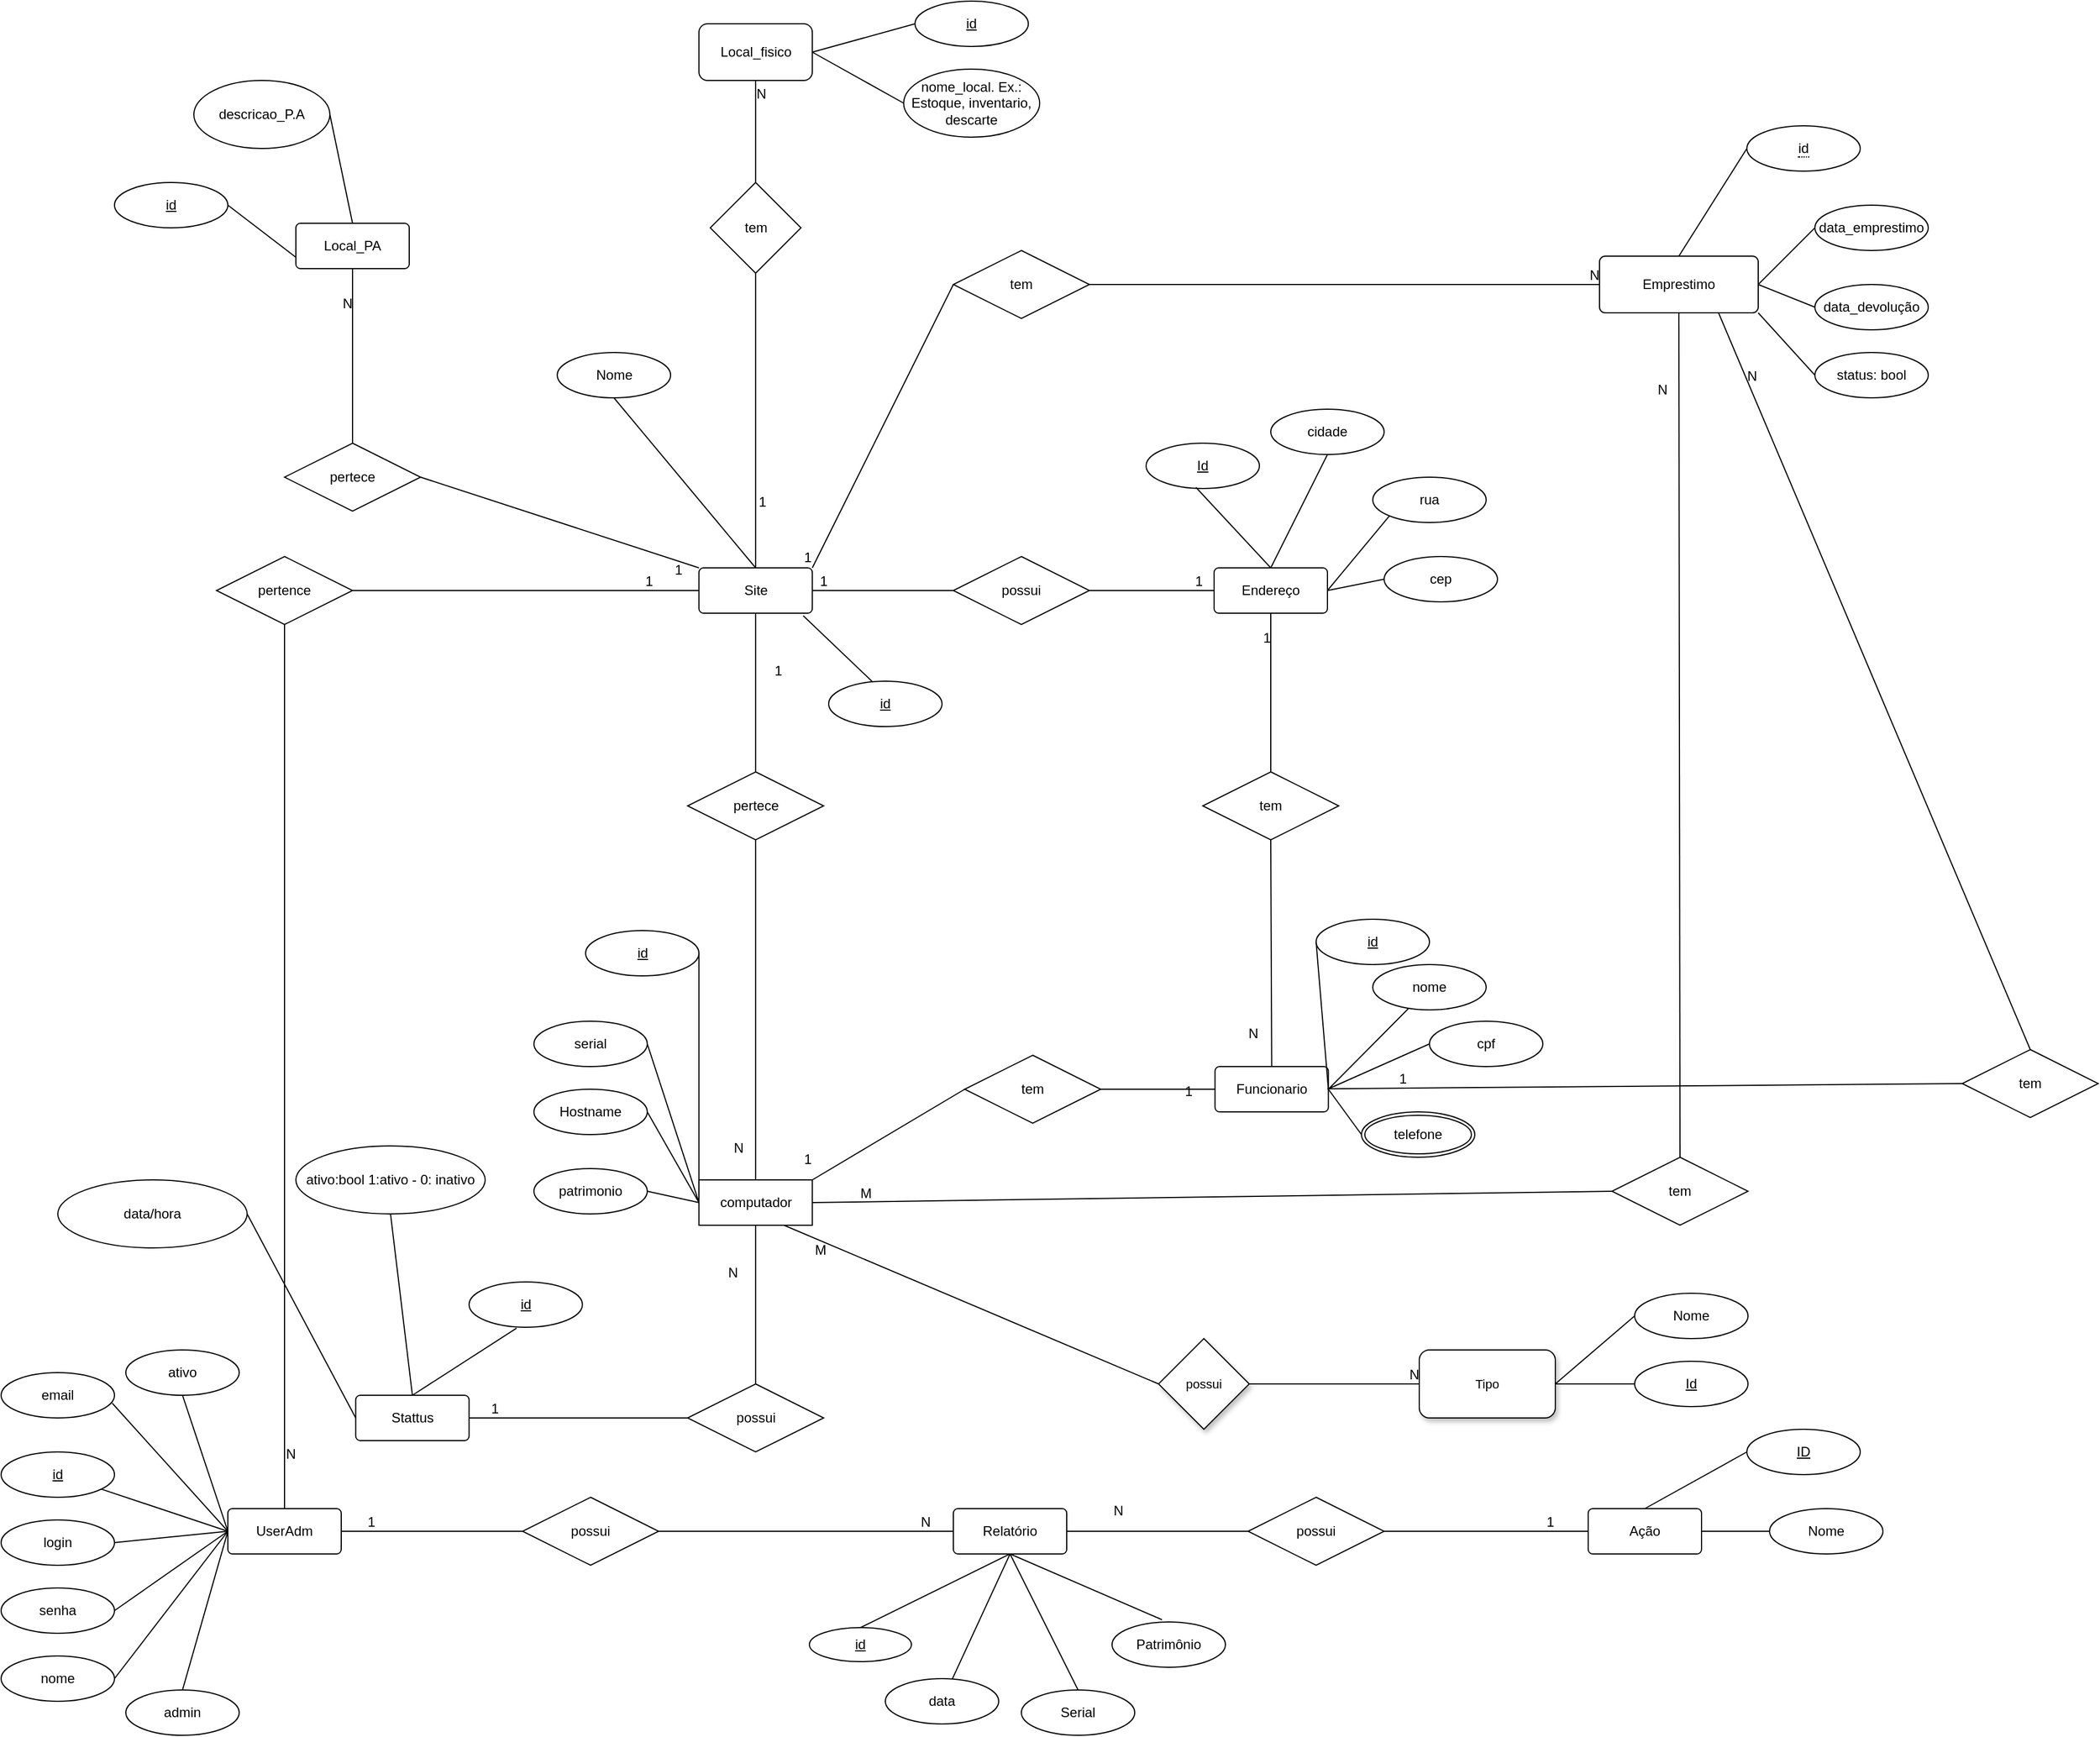 <mxfile version="20.3.7" type="device"><diagram id="C5RBs43oDa-KdzZeNtuy" name="Page-1"><mxGraphModel dx="2489" dy="1955" grid="1" gridSize="10" guides="1" tooltips="1" connect="1" arrows="1" fold="1" page="1" pageScale="1" pageWidth="827" pageHeight="1169" math="0" shadow="0"><root><mxCell id="WIyWlLk6GJQsqaUBKTNV-0"/><mxCell id="WIyWlLk6GJQsqaUBKTNV-1" parent="WIyWlLk6GJQsqaUBKTNV-0"/><mxCell id="Y6eBDfCkmrL4tLhXCDpF-20" value="" style="edgeStyle=orthogonalEdgeStyle;rounded=0;orthogonalLoop=1;jettySize=auto;html=1;strokeColor=none;startArrow=none;" parent="WIyWlLk6GJQsqaUBKTNV-1" source="GOibwB08bHjvyeaDyeHn-0" edge="1"><mxGeometry relative="1" as="geometry"><mxPoint x="144.58" y="460" as="sourcePoint"/><mxPoint x="244.58" y="460" as="targetPoint"/></mxGeometry></mxCell><mxCell id="Y6eBDfCkmrL4tLhXCDpF-49" value="possui" style="rhombus;whiteSpace=wrap;html=1;fontSize=11;shadow=1;" parent="WIyWlLk6GJQsqaUBKTNV-1" vertex="1"><mxGeometry x="721" y="400" width="80" height="80" as="geometry"/></mxCell><mxCell id="Y6eBDfCkmrL4tLhXCDpF-51" value="Tipo" style="rounded=1;whiteSpace=wrap;html=1;fontSize=11;shadow=1;" parent="WIyWlLk6GJQsqaUBKTNV-1" vertex="1"><mxGeometry x="951" y="410" width="120" height="60" as="geometry"/></mxCell><mxCell id="jL3RBgVKFGHHHNSmZObN-3" value="id" style="ellipse;whiteSpace=wrap;html=1;align=center;fontStyle=4;" parent="WIyWlLk6GJQsqaUBKTNV-1" vertex="1"><mxGeometry x="215.58" y="40" width="100" height="40" as="geometry"/></mxCell><mxCell id="jL3RBgVKFGHHHNSmZObN-24" value="id" style="ellipse;whiteSpace=wrap;html=1;align=center;fontStyle=4;" parent="WIyWlLk6GJQsqaUBKTNV-1" vertex="1"><mxGeometry x="430" y="-180" width="100" height="40" as="geometry"/></mxCell><mxCell id="jL3RBgVKFGHHHNSmZObN-26" value="Site" style="rounded=1;arcSize=10;whiteSpace=wrap;html=1;align=center;" parent="WIyWlLk6GJQsqaUBKTNV-1" vertex="1"><mxGeometry x="315.58" y="-280" width="100" height="40" as="geometry"/></mxCell><mxCell id="jL3RBgVKFGHHHNSmZObN-30" value="Endereço" style="rounded=1;arcSize=10;whiteSpace=wrap;html=1;align=center;" parent="WIyWlLk6GJQsqaUBKTNV-1" vertex="1"><mxGeometry x="770" y="-280" width="100" height="40" as="geometry"/></mxCell><mxCell id="jL3RBgVKFGHHHNSmZObN-31" value="Id" style="ellipse;whiteSpace=wrap;html=1;align=center;fontStyle=4;" parent="WIyWlLk6GJQsqaUBKTNV-1" vertex="1"><mxGeometry x="710" y="-390" width="100" height="40" as="geometry"/></mxCell><mxCell id="jL3RBgVKFGHHHNSmZObN-35" value="possui" style="shape=rhombus;perimeter=rhombusPerimeter;whiteSpace=wrap;html=1;align=center;" parent="WIyWlLk6GJQsqaUBKTNV-1" vertex="1"><mxGeometry x="540" y="-290" width="120" height="60" as="geometry"/></mxCell><mxCell id="jL3RBgVKFGHHHNSmZObN-38" value="" style="endArrow=none;html=1;rounded=0;entryX=0;entryY=0.5;entryDx=0;entryDy=0;exitX=1;exitY=0.5;exitDx=0;exitDy=0;" parent="WIyWlLk6GJQsqaUBKTNV-1" source="jL3RBgVKFGHHHNSmZObN-35" target="jL3RBgVKFGHHHNSmZObN-30" edge="1"><mxGeometry relative="1" as="geometry"><mxPoint x="730.0" y="-260" as="sourcePoint"/><mxPoint x="490" y="-100" as="targetPoint"/></mxGeometry></mxCell><mxCell id="jL3RBgVKFGHHHNSmZObN-39" value="1" style="resizable=0;html=1;align=right;verticalAlign=bottom;" parent="jL3RBgVKFGHHHNSmZObN-38" connectable="0" vertex="1"><mxGeometry x="1" relative="1" as="geometry"><mxPoint x="-10" as="offset"/></mxGeometry></mxCell><mxCell id="jL3RBgVKFGHHHNSmZObN-40" value="rua" style="ellipse;whiteSpace=wrap;html=1;align=center;" parent="WIyWlLk6GJQsqaUBKTNV-1" vertex="1"><mxGeometry x="910" y="-360" width="100" height="40" as="geometry"/></mxCell><mxCell id="jL3RBgVKFGHHHNSmZObN-42" value="cep" style="ellipse;whiteSpace=wrap;html=1;align=center;" parent="WIyWlLk6GJQsqaUBKTNV-1" vertex="1"><mxGeometry x="920" y="-290" width="100" height="40" as="geometry"/></mxCell><mxCell id="jL3RBgVKFGHHHNSmZObN-45" value="cidade" style="ellipse;whiteSpace=wrap;html=1;align=center;" parent="WIyWlLk6GJQsqaUBKTNV-1" vertex="1"><mxGeometry x="820" y="-420" width="100" height="40" as="geometry"/></mxCell><mxCell id="jL3RBgVKFGHHHNSmZObN-47" value="Nome" style="ellipse;whiteSpace=wrap;html=1;align=center;" parent="WIyWlLk6GJQsqaUBKTNV-1" vertex="1"><mxGeometry x="190.58" y="-470" width="100" height="40" as="geometry"/></mxCell><mxCell id="jL3RBgVKFGHHHNSmZObN-75" value="Relatório" style="rounded=1;arcSize=10;whiteSpace=wrap;html=1;align=center;" parent="WIyWlLk6GJQsqaUBKTNV-1" vertex="1"><mxGeometry x="540" y="550" width="100" height="40" as="geometry"/></mxCell><mxCell id="jL3RBgVKFGHHHNSmZObN-76" value="id" style="ellipse;whiteSpace=wrap;html=1;align=center;fontStyle=4;" parent="WIyWlLk6GJQsqaUBKTNV-1" vertex="1"><mxGeometry x="413" y="655" width="90" height="30" as="geometry"/></mxCell><mxCell id="jL3RBgVKFGHHHNSmZObN-78" value="" style="endArrow=none;html=1;rounded=0;entryX=0.5;entryY=0;entryDx=0;entryDy=0;exitX=0.5;exitY=1;exitDx=0;exitDy=0;" parent="WIyWlLk6GJQsqaUBKTNV-1" source="jL3RBgVKFGHHHNSmZObN-75" target="jL3RBgVKFGHHHNSmZObN-76" edge="1"><mxGeometry relative="1" as="geometry"><mxPoint x="660" y="600" as="sourcePoint"/><mxPoint x="820" y="600" as="targetPoint"/></mxGeometry></mxCell><mxCell id="jL3RBgVKFGHHHNSmZObN-83" value="Serial" style="ellipse;whiteSpace=wrap;html=1;align=center;" parent="WIyWlLk6GJQsqaUBKTNV-1" vertex="1"><mxGeometry x="600" y="710" width="100" height="40" as="geometry"/></mxCell><mxCell id="jL3RBgVKFGHHHNSmZObN-84" value="Patrimônio" style="ellipse;whiteSpace=wrap;html=1;align=center;" parent="WIyWlLk6GJQsqaUBKTNV-1" vertex="1"><mxGeometry x="680" y="650" width="100" height="40" as="geometry"/></mxCell><mxCell id="jL3RBgVKFGHHHNSmZObN-85" value="" style="endArrow=none;html=1;rounded=0;exitX=0.5;exitY=1;exitDx=0;exitDy=0;entryX=0.44;entryY=-0.05;entryDx=0;entryDy=0;entryPerimeter=0;" parent="WIyWlLk6GJQsqaUBKTNV-1" source="jL3RBgVKFGHHHNSmZObN-75" target="jL3RBgVKFGHHHNSmZObN-84" edge="1"><mxGeometry relative="1" as="geometry"><mxPoint x="630" y="660" as="sourcePoint"/><mxPoint x="790" y="660" as="targetPoint"/></mxGeometry></mxCell><mxCell id="jL3RBgVKFGHHHNSmZObN-86" value="" style="endArrow=none;html=1;rounded=0;exitX=0.5;exitY=1;exitDx=0;exitDy=0;entryX=0.5;entryY=0;entryDx=0;entryDy=0;" parent="WIyWlLk6GJQsqaUBKTNV-1" source="jL3RBgVKFGHHHNSmZObN-75" target="jL3RBgVKFGHHHNSmZObN-83" edge="1"><mxGeometry relative="1" as="geometry"><mxPoint x="630" y="660" as="sourcePoint"/><mxPoint x="790" y="660" as="targetPoint"/></mxGeometry></mxCell><mxCell id="jL3RBgVKFGHHHNSmZObN-87" value="" style="endArrow=none;html=1;rounded=0;exitX=0.5;exitY=1;exitDx=0;exitDy=0;" parent="WIyWlLk6GJQsqaUBKTNV-1" source="jL3RBgVKFGHHHNSmZObN-75" target="jL3RBgVKFGHHHNSmZObN-88" edge="1"><mxGeometry relative="1" as="geometry"><mxPoint x="630" y="660" as="sourcePoint"/><mxPoint x="790" y="660" as="targetPoint"/></mxGeometry></mxCell><mxCell id="jL3RBgVKFGHHHNSmZObN-88" value="data" style="ellipse;whiteSpace=wrap;html=1;align=center;" parent="WIyWlLk6GJQsqaUBKTNV-1" vertex="1"><mxGeometry x="480" y="700" width="100" height="40" as="geometry"/></mxCell><mxCell id="jL3RBgVKFGHHHNSmZObN-99" value="Id" style="ellipse;whiteSpace=wrap;html=1;align=center;fontStyle=4;" parent="WIyWlLk6GJQsqaUBKTNV-1" vertex="1"><mxGeometry x="1141" y="420" width="100" height="40" as="geometry"/></mxCell><mxCell id="jL3RBgVKFGHHHNSmZObN-100" value="" style="endArrow=none;html=1;rounded=0;entryX=0;entryY=0.5;entryDx=0;entryDy=0;exitX=1;exitY=0.5;exitDx=0;exitDy=0;" parent="WIyWlLk6GJQsqaUBKTNV-1" source="Y6eBDfCkmrL4tLhXCDpF-51" target="jL3RBgVKFGHHHNSmZObN-99" edge="1"><mxGeometry relative="1" as="geometry"><mxPoint x="721" y="760" as="sourcePoint"/><mxPoint x="881" y="760" as="targetPoint"/></mxGeometry></mxCell><mxCell id="jL3RBgVKFGHHHNSmZObN-102" value="Nome" style="ellipse;whiteSpace=wrap;html=1;align=center;" parent="WIyWlLk6GJQsqaUBKTNV-1" vertex="1"><mxGeometry x="1141" y="360" width="100" height="40" as="geometry"/></mxCell><mxCell id="jL3RBgVKFGHHHNSmZObN-103" value="" style="endArrow=none;html=1;rounded=0;entryX=0;entryY=0.5;entryDx=0;entryDy=0;exitX=1;exitY=0.5;exitDx=0;exitDy=0;" parent="WIyWlLk6GJQsqaUBKTNV-1" source="Y6eBDfCkmrL4tLhXCDpF-51" target="jL3RBgVKFGHHHNSmZObN-102" edge="1"><mxGeometry relative="1" as="geometry"><mxPoint x="721" y="560" as="sourcePoint"/><mxPoint x="1151" y="360" as="targetPoint"/></mxGeometry></mxCell><mxCell id="jL3RBgVKFGHHHNSmZObN-104" value="UserAdm" style="rounded=1;arcSize=10;whiteSpace=wrap;html=1;align=center;" parent="WIyWlLk6GJQsqaUBKTNV-1" vertex="1"><mxGeometry x="-100" y="550" width="100" height="40" as="geometry"/></mxCell><mxCell id="jL3RBgVKFGHHHNSmZObN-105" value="" style="endArrow=none;html=1;rounded=0;entryX=0;entryY=0.5;entryDx=0;entryDy=0;exitX=1;exitY=0.5;exitDx=0;exitDy=0;" parent="WIyWlLk6GJQsqaUBKTNV-1" source="jL3RBgVKFGHHHNSmZObN-109" target="jL3RBgVKFGHHHNSmZObN-104" edge="1"><mxGeometry relative="1" as="geometry"><mxPoint x="-140" y="690" as="sourcePoint"/><mxPoint y="530" as="targetPoint"/></mxGeometry></mxCell><mxCell id="jL3RBgVKFGHHHNSmZObN-106" value="id" style="ellipse;whiteSpace=wrap;html=1;align=center;fontStyle=4;" parent="WIyWlLk6GJQsqaUBKTNV-1" vertex="1"><mxGeometry x="-300" y="500" width="100" height="40" as="geometry"/></mxCell><mxCell id="jL3RBgVKFGHHHNSmZObN-107" value="" style="endArrow=none;html=1;rounded=0;entryX=0;entryY=0.5;entryDx=0;entryDy=0;" parent="WIyWlLk6GJQsqaUBKTNV-1" source="jL3RBgVKFGHHHNSmZObN-106" target="jL3RBgVKFGHHHNSmZObN-104" edge="1"><mxGeometry relative="1" as="geometry"><mxPoint x="-160" y="530" as="sourcePoint"/><mxPoint y="530" as="targetPoint"/></mxGeometry></mxCell><mxCell id="jL3RBgVKFGHHHNSmZObN-109" value="login" style="ellipse;whiteSpace=wrap;html=1;align=center;" parent="WIyWlLk6GJQsqaUBKTNV-1" vertex="1"><mxGeometry x="-300" y="560" width="100" height="40" as="geometry"/></mxCell><mxCell id="jL3RBgVKFGHHHNSmZObN-112" value="senha" style="ellipse;whiteSpace=wrap;html=1;align=center;" parent="WIyWlLk6GJQsqaUBKTNV-1" vertex="1"><mxGeometry x="-300" y="620" width="100" height="40" as="geometry"/></mxCell><mxCell id="jL3RBgVKFGHHHNSmZObN-113" value="email" style="ellipse;whiteSpace=wrap;html=1;align=center;" parent="WIyWlLk6GJQsqaUBKTNV-1" vertex="1"><mxGeometry x="-300" y="430" width="100" height="40" as="geometry"/></mxCell><mxCell id="jL3RBgVKFGHHHNSmZObN-115" value="pertence" style="shape=rhombus;perimeter=rhombusPerimeter;whiteSpace=wrap;html=1;align=center;" parent="WIyWlLk6GJQsqaUBKTNV-1" vertex="1"><mxGeometry x="-110" y="-290" width="120" height="60" as="geometry"/></mxCell><mxCell id="jL3RBgVKFGHHHNSmZObN-116" value="" style="endArrow=none;html=1;rounded=0;entryX=0;entryY=0.5;entryDx=0;entryDy=0;exitX=1;exitY=0.5;exitDx=0;exitDy=0;" parent="WIyWlLk6GJQsqaUBKTNV-1" source="jL3RBgVKFGHHHNSmZObN-115" target="jL3RBgVKFGHHHNSmZObN-26" edge="1"><mxGeometry relative="1" as="geometry"><mxPoint x="60.58" as="sourcePoint"/><mxPoint x="220.58" as="targetPoint"/></mxGeometry></mxCell><mxCell id="jL3RBgVKFGHHHNSmZObN-117" value="1" style="resizable=0;html=1;align=right;verticalAlign=bottom;" parent="jL3RBgVKFGHHHNSmZObN-116" connectable="0" vertex="1"><mxGeometry x="1" relative="1" as="geometry"><mxPoint x="-40" as="offset"/></mxGeometry></mxCell><mxCell id="jL3RBgVKFGHHHNSmZObN-119" value="" style="endArrow=none;html=1;rounded=0;exitX=0.5;exitY=1;exitDx=0;exitDy=0;" parent="WIyWlLk6GJQsqaUBKTNV-1" source="jL3RBgVKFGHHHNSmZObN-115" target="jL3RBgVKFGHHHNSmZObN-104" edge="1"><mxGeometry relative="1" as="geometry"><mxPoint x="70" y="240" as="sourcePoint"/><mxPoint x="230" y="240" as="targetPoint"/></mxGeometry></mxCell><mxCell id="jL3RBgVKFGHHHNSmZObN-120" value="N" style="resizable=0;html=1;align=right;verticalAlign=bottom;" parent="jL3RBgVKFGHHHNSmZObN-119" connectable="0" vertex="1"><mxGeometry x="1" relative="1" as="geometry"><mxPoint x="10" y="-40" as="offset"/></mxGeometry></mxCell><mxCell id="jL3RBgVKFGHHHNSmZObN-122" value="" style="endArrow=none;html=1;rounded=0;exitX=0.98;exitY=0.675;exitDx=0;exitDy=0;exitPerimeter=0;entryX=0;entryY=0.5;entryDx=0;entryDy=0;" parent="WIyWlLk6GJQsqaUBKTNV-1" source="jL3RBgVKFGHHHNSmZObN-113" target="jL3RBgVKFGHHHNSmZObN-104" edge="1"><mxGeometry relative="1" as="geometry"><mxPoint x="210" y="740" as="sourcePoint"/><mxPoint x="370" y="740" as="targetPoint"/></mxGeometry></mxCell><mxCell id="jL3RBgVKFGHHHNSmZObN-123" value="" style="endArrow=none;html=1;rounded=0;entryX=1;entryY=0.5;entryDx=0;entryDy=0;exitX=0;exitY=0.5;exitDx=0;exitDy=0;" parent="WIyWlLk6GJQsqaUBKTNV-1" source="jL3RBgVKFGHHHNSmZObN-104" target="jL3RBgVKFGHHHNSmZObN-112" edge="1"><mxGeometry relative="1" as="geometry"><mxPoint x="210" y="740" as="sourcePoint"/><mxPoint x="370" y="740" as="targetPoint"/></mxGeometry></mxCell><mxCell id="jL3RBgVKFGHHHNSmZObN-124" value="possui" style="shape=rhombus;perimeter=rhombusPerimeter;whiteSpace=wrap;html=1;align=center;" parent="WIyWlLk6GJQsqaUBKTNV-1" vertex="1"><mxGeometry x="160" y="540" width="120" height="60" as="geometry"/></mxCell><mxCell id="jL3RBgVKFGHHHNSmZObN-125" value="" style="endArrow=none;html=1;rounded=0;entryX=0;entryY=0.5;entryDx=0;entryDy=0;exitX=1;exitY=0.5;exitDx=0;exitDy=0;" parent="WIyWlLk6GJQsqaUBKTNV-1" source="jL3RBgVKFGHHHNSmZObN-124" target="jL3RBgVKFGHHHNSmZObN-75" edge="1"><mxGeometry relative="1" as="geometry"><mxPoint x="220" y="640" as="sourcePoint"/><mxPoint x="380" y="640" as="targetPoint"/></mxGeometry></mxCell><mxCell id="jL3RBgVKFGHHHNSmZObN-126" value="N" style="resizable=0;html=1;align=right;verticalAlign=bottom;" parent="jL3RBgVKFGHHHNSmZObN-125" connectable="0" vertex="1"><mxGeometry x="1" relative="1" as="geometry"><mxPoint x="-20" as="offset"/></mxGeometry></mxCell><mxCell id="jL3RBgVKFGHHHNSmZObN-127" value="" style="endArrow=none;html=1;rounded=0;entryX=1;entryY=0.5;entryDx=0;entryDy=0;exitX=0;exitY=0.5;exitDx=0;exitDy=0;" parent="WIyWlLk6GJQsqaUBKTNV-1" source="jL3RBgVKFGHHHNSmZObN-124" target="jL3RBgVKFGHHHNSmZObN-104" edge="1"><mxGeometry relative="1" as="geometry"><mxPoint x="310" y="630" as="sourcePoint"/><mxPoint x="470" y="630" as="targetPoint"/></mxGeometry></mxCell><mxCell id="jL3RBgVKFGHHHNSmZObN-128" value="1" style="resizable=0;html=1;align=right;verticalAlign=bottom;" parent="jL3RBgVKFGHHHNSmZObN-127" connectable="0" vertex="1"><mxGeometry x="1" relative="1" as="geometry"><mxPoint x="30" as="offset"/></mxGeometry></mxCell><mxCell id="jL3RBgVKFGHHHNSmZObN-131" value="" style="endArrow=none;html=1;rounded=0;entryX=0;entryY=0.5;entryDx=0;entryDy=0;exitX=1;exitY=0.5;exitDx=0;exitDy=0;" parent="WIyWlLk6GJQsqaUBKTNV-1" source="jL3RBgVKFGHHHNSmZObN-3" target="x2_rcoC8cgEU2j1PT4L7-59" edge="1"><mxGeometry relative="1" as="geometry"><mxPoint x="105.0" y="405" as="sourcePoint"/><mxPoint x="515" y="335" as="targetPoint"/></mxGeometry></mxCell><mxCell id="jL3RBgVKFGHHHNSmZObN-132" value="" style="endArrow=none;html=1;rounded=0;exitX=0;exitY=0.5;exitDx=0;exitDy=0;entryX=1;entryY=0.5;entryDx=0;entryDy=0;" parent="WIyWlLk6GJQsqaUBKTNV-1" source="x2_rcoC8cgEU2j1PT4L7-59" target="jL3RBgVKFGHHHNSmZObN-4" edge="1"><mxGeometry relative="1" as="geometry"><mxPoint x="355" y="335" as="sourcePoint"/><mxPoint x="515" y="335" as="targetPoint"/></mxGeometry></mxCell><mxCell id="jL3RBgVKFGHHHNSmZObN-133" value="" style="endArrow=none;html=1;rounded=0;entryX=0;entryY=0.5;entryDx=0;entryDy=0;exitX=1;exitY=0.5;exitDx=0;exitDy=0;" parent="WIyWlLk6GJQsqaUBKTNV-1" source="jL3RBgVKFGHHHNSmZObN-30" target="jL3RBgVKFGHHHNSmZObN-42" edge="1"><mxGeometry relative="1" as="geometry"><mxPoint x="610" y="-60" as="sourcePoint"/><mxPoint x="770" y="-60" as="targetPoint"/></mxGeometry></mxCell><mxCell id="jL3RBgVKFGHHHNSmZObN-134" value="" style="endArrow=none;html=1;rounded=0;entryX=0;entryY=1;entryDx=0;entryDy=0;exitX=1;exitY=0.5;exitDx=0;exitDy=0;" parent="WIyWlLk6GJQsqaUBKTNV-1" source="jL3RBgVKFGHHHNSmZObN-30" target="jL3RBgVKFGHHHNSmZObN-40" edge="1"><mxGeometry relative="1" as="geometry"><mxPoint x="610" y="-60" as="sourcePoint"/><mxPoint x="770" y="-60" as="targetPoint"/></mxGeometry></mxCell><mxCell id="jL3RBgVKFGHHHNSmZObN-135" value="" style="endArrow=none;html=1;rounded=0;entryX=0.44;entryY=0.975;entryDx=0;entryDy=0;entryPerimeter=0;exitX=0.5;exitY=0;exitDx=0;exitDy=0;" parent="WIyWlLk6GJQsqaUBKTNV-1" source="jL3RBgVKFGHHHNSmZObN-30" target="jL3RBgVKFGHHHNSmZObN-31" edge="1"><mxGeometry relative="1" as="geometry"><mxPoint x="610" y="-60" as="sourcePoint"/><mxPoint x="770" y="-60" as="targetPoint"/></mxGeometry></mxCell><mxCell id="jL3RBgVKFGHHHNSmZObN-136" value="" style="endArrow=none;html=1;rounded=0;entryX=0.5;entryY=1;entryDx=0;entryDy=0;exitX=0.5;exitY=0;exitDx=0;exitDy=0;" parent="WIyWlLk6GJQsqaUBKTNV-1" source="jL3RBgVKFGHHHNSmZObN-30" target="jL3RBgVKFGHHHNSmZObN-45" edge="1"><mxGeometry relative="1" as="geometry"><mxPoint x="610" y="-60" as="sourcePoint"/><mxPoint x="770" y="-60" as="targetPoint"/></mxGeometry></mxCell><mxCell id="jL3RBgVKFGHHHNSmZObN-137" value="" style="endArrow=none;html=1;rounded=0;entryX=0.5;entryY=1;entryDx=0;entryDy=0;exitX=0.5;exitY=0;exitDx=0;exitDy=0;" parent="WIyWlLk6GJQsqaUBKTNV-1" source="jL3RBgVKFGHHHNSmZObN-26" target="jL3RBgVKFGHHHNSmZObN-47" edge="1"><mxGeometry relative="1" as="geometry"><mxPoint x="360.58" y="-150" as="sourcePoint"/><mxPoint x="520.58" y="-150" as="targetPoint"/></mxGeometry></mxCell><mxCell id="jL3RBgVKFGHHHNSmZObN-138" value="" style="endArrow=none;html=1;rounded=0;entryX=0.39;entryY=0.021;entryDx=0;entryDy=0;exitX=0.92;exitY=1.057;exitDx=0;exitDy=0;exitPerimeter=0;entryPerimeter=0;" parent="WIyWlLk6GJQsqaUBKTNV-1" source="jL3RBgVKFGHHHNSmZObN-26" target="jL3RBgVKFGHHHNSmZObN-24" edge="1"><mxGeometry relative="1" as="geometry"><mxPoint x="360.58" y="-280" as="sourcePoint"/><mxPoint x="520.58" y="-150" as="targetPoint"/></mxGeometry></mxCell><mxCell id="jL3RBgVKFGHHHNSmZObN-139" value="nome" style="ellipse;whiteSpace=wrap;html=1;align=center;" parent="WIyWlLk6GJQsqaUBKTNV-1" vertex="1"><mxGeometry x="-300" y="680" width="100" height="40" as="geometry"/></mxCell><mxCell id="jL3RBgVKFGHHHNSmZObN-140" value="" style="endArrow=none;html=1;rounded=0;exitX=1;exitY=0.5;exitDx=0;exitDy=0;entryX=0;entryY=0.5;entryDx=0;entryDy=0;" parent="WIyWlLk6GJQsqaUBKTNV-1" source="jL3RBgVKFGHHHNSmZObN-139" target="jL3RBgVKFGHHHNSmZObN-104" edge="1"><mxGeometry relative="1" as="geometry"><mxPoint x="-180" y="718.57" as="sourcePoint"/><mxPoint x="-20" y="718.57" as="targetPoint"/></mxGeometry></mxCell><mxCell id="jL3RBgVKFGHHHNSmZObN-4" value="serial" style="ellipse;whiteSpace=wrap;html=1;align=center;" parent="WIyWlLk6GJQsqaUBKTNV-1" vertex="1"><mxGeometry x="170" y="120" width="100" height="40" as="geometry"/></mxCell><mxCell id="jL3RBgVKFGHHHNSmZObN-143" value="" style="edgeStyle=orthogonalEdgeStyle;rounded=0;orthogonalLoop=1;jettySize=auto;html=1;strokeColor=none;endArrow=none;startArrow=none;" parent="WIyWlLk6GJQsqaUBKTNV-1" source="GOibwB08bHjvyeaDyeHn-0" target="jL3RBgVKFGHHHNSmZObN-4" edge="1"><mxGeometry relative="1" as="geometry"><mxPoint x="34.0" y="465" as="sourcePoint"/><mxPoint x="134.0" y="465" as="targetPoint"/></mxGeometry></mxCell><mxCell id="jL3RBgVKFGHHHNSmZObN-144" value="Local_PA" style="rounded=1;arcSize=10;whiteSpace=wrap;html=1;align=center;" parent="WIyWlLk6GJQsqaUBKTNV-1" vertex="1"><mxGeometry x="-40" y="-584" width="100" height="40" as="geometry"/></mxCell><mxCell id="jL3RBgVKFGHHHNSmZObN-155" value="id" style="ellipse;whiteSpace=wrap;html=1;align=center;fontStyle=4;" parent="WIyWlLk6GJQsqaUBKTNV-1" vertex="1"><mxGeometry x="-200" y="-620" width="100" height="40" as="geometry"/></mxCell><mxCell id="jL3RBgVKFGHHHNSmZObN-157" value="" style="endArrow=none;html=1;rounded=0;exitX=1;exitY=0.5;exitDx=0;exitDy=0;entryX=0;entryY=0.75;entryDx=0;entryDy=0;" parent="WIyWlLk6GJQsqaUBKTNV-1" source="jL3RBgVKFGHHHNSmZObN-155" target="jL3RBgVKFGHHHNSmZObN-144" edge="1"><mxGeometry relative="1" as="geometry"><mxPoint x="-302.21" y="-430" as="sourcePoint"/><mxPoint x="-142.21" y="-430" as="targetPoint"/></mxGeometry></mxCell><mxCell id="jL3RBgVKFGHHHNSmZObN-158" value="" style="endArrow=none;html=1;rounded=0;exitX=1;exitY=0.5;exitDx=0;exitDy=0;entryX=0.5;entryY=0;entryDx=0;entryDy=0;" parent="WIyWlLk6GJQsqaUBKTNV-1" source="UrEDDq_7qSF9Vwqok4Ys-0" target="jL3RBgVKFGHHHNSmZObN-144" edge="1"><mxGeometry relative="1" as="geometry"><mxPoint x="-512.21" y="-800" as="sourcePoint"/><mxPoint x="-142.21" y="-430" as="targetPoint"/></mxGeometry></mxCell><mxCell id="OOTRdPc1EYuUufEc7CPE-1" value="pertece" style="shape=rhombus;perimeter=rhombusPerimeter;whiteSpace=wrap;html=1;align=center;" parent="WIyWlLk6GJQsqaUBKTNV-1" vertex="1"><mxGeometry x="-50" y="-390" width="120" height="60" as="geometry"/></mxCell><mxCell id="cCmvtChLbTxGzkrsQaXY-4" value="" style="endArrow=none;html=1;rounded=0;entryX=1;entryY=0.5;entryDx=0;entryDy=0;exitX=0;exitY=0.5;exitDx=0;exitDy=0;" parent="WIyWlLk6GJQsqaUBKTNV-1" source="jL3RBgVKFGHHHNSmZObN-35" target="jL3RBgVKFGHHHNSmZObN-26" edge="1"><mxGeometry relative="1" as="geometry"><mxPoint x="420.58" y="-70" as="sourcePoint"/><mxPoint x="580.58" y="-70" as="targetPoint"/></mxGeometry></mxCell><mxCell id="cCmvtChLbTxGzkrsQaXY-5" value="1" style="resizable=0;html=1;align=right;verticalAlign=bottom;" parent="cCmvtChLbTxGzkrsQaXY-4" connectable="0" vertex="1"><mxGeometry x="1" relative="1" as="geometry"><mxPoint x="14" as="offset"/></mxGeometry></mxCell><mxCell id="cCmvtChLbTxGzkrsQaXY-6" value="" style="endArrow=none;html=1;rounded=0;entryX=1;entryY=0.5;entryDx=0;entryDy=0;exitX=0;exitY=0.5;exitDx=0;exitDy=0;" parent="WIyWlLk6GJQsqaUBKTNV-1" source="hMl8LLnB_Ac-vKZsG6ww-5" target="jL3RBgVKFGHHHNSmZObN-75" edge="1"><mxGeometry relative="1" as="geometry"><mxPoint x="790" y="570" as="sourcePoint"/><mxPoint x="589" y="550" as="targetPoint"/></mxGeometry></mxCell><mxCell id="cCmvtChLbTxGzkrsQaXY-7" value="N" style="resizable=0;html=1;align=right;verticalAlign=bottom;" parent="cCmvtChLbTxGzkrsQaXY-6" connectable="0" vertex="1"><mxGeometry x="1" relative="1" as="geometry"><mxPoint x="50" y="-10" as="offset"/></mxGeometry></mxCell><mxCell id="GOibwB08bHjvyeaDyeHn-1" value="" style="endArrow=none;html=1;rounded=0;exitX=1;exitY=0.5;exitDx=0;exitDy=0;entryX=0;entryY=0.5;entryDx=0;entryDy=0;" parent="WIyWlLk6GJQsqaUBKTNV-1" source="GOibwB08bHjvyeaDyeHn-0" target="x2_rcoC8cgEU2j1PT4L7-59" edge="1"><mxGeometry relative="1" as="geometry"><mxPoint x="359.42" y="275" as="sourcePoint"/><mxPoint x="519.42" y="275" as="targetPoint"/></mxGeometry></mxCell><mxCell id="hMl8LLnB_Ac-vKZsG6ww-2" value="Ação" style="rounded=1;arcSize=10;whiteSpace=wrap;html=1;align=center;" parent="WIyWlLk6GJQsqaUBKTNV-1" vertex="1"><mxGeometry x="1100" y="550" width="100" height="40" as="geometry"/></mxCell><mxCell id="hMl8LLnB_Ac-vKZsG6ww-5" value="possui" style="shape=rhombus;perimeter=rhombusPerimeter;whiteSpace=wrap;html=1;align=center;" parent="WIyWlLk6GJQsqaUBKTNV-1" vertex="1"><mxGeometry x="800" y="540" width="120" height="60" as="geometry"/></mxCell><mxCell id="hMl8LLnB_Ac-vKZsG6ww-6" value="" style="endArrow=none;html=1;rounded=0;entryX=0;entryY=0.5;entryDx=0;entryDy=0;exitX=1;exitY=0.5;exitDx=0;exitDy=0;" parent="WIyWlLk6GJQsqaUBKTNV-1" source="hMl8LLnB_Ac-vKZsG6ww-5" target="hMl8LLnB_Ac-vKZsG6ww-2" edge="1"><mxGeometry relative="1" as="geometry"><mxPoint x="470" y="370" as="sourcePoint"/><mxPoint x="630" y="370" as="targetPoint"/></mxGeometry></mxCell><mxCell id="hMl8LLnB_Ac-vKZsG6ww-7" value="1" style="resizable=0;html=1;align=right;verticalAlign=bottom;" parent="hMl8LLnB_Ac-vKZsG6ww-6" connectable="0" vertex="1"><mxGeometry x="1" relative="1" as="geometry"><mxPoint x="-30" as="offset"/></mxGeometry></mxCell><mxCell id="hMl8LLnB_Ac-vKZsG6ww-8" value="ID" style="ellipse;whiteSpace=wrap;html=1;align=center;fontStyle=4;" parent="WIyWlLk6GJQsqaUBKTNV-1" vertex="1"><mxGeometry x="1240" y="480" width="100" height="40" as="geometry"/></mxCell><mxCell id="hMl8LLnB_Ac-vKZsG6ww-9" value="" style="endArrow=none;html=1;rounded=0;entryX=0;entryY=0.5;entryDx=0;entryDy=0;exitX=0.5;exitY=0;exitDx=0;exitDy=0;" parent="WIyWlLk6GJQsqaUBKTNV-1" source="hMl8LLnB_Ac-vKZsG6ww-2" target="hMl8LLnB_Ac-vKZsG6ww-8" edge="1"><mxGeometry relative="1" as="geometry"><mxPoint x="470" y="370" as="sourcePoint"/><mxPoint x="630" y="370" as="targetPoint"/></mxGeometry></mxCell><mxCell id="hMl8LLnB_Ac-vKZsG6ww-10" value="Nome" style="ellipse;whiteSpace=wrap;html=1;align=center;" parent="WIyWlLk6GJQsqaUBKTNV-1" vertex="1"><mxGeometry x="1260" y="550" width="100" height="40" as="geometry"/></mxCell><mxCell id="hMl8LLnB_Ac-vKZsG6ww-11" value="" style="endArrow=none;html=1;rounded=0;entryX=0;entryY=0.5;entryDx=0;entryDy=0;exitX=1;exitY=0.5;exitDx=0;exitDy=0;" parent="WIyWlLk6GJQsqaUBKTNV-1" source="hMl8LLnB_Ac-vKZsG6ww-2" target="hMl8LLnB_Ac-vKZsG6ww-10" edge="1"><mxGeometry relative="1" as="geometry"><mxPoint x="470" y="370" as="sourcePoint"/><mxPoint x="630" y="370" as="targetPoint"/></mxGeometry></mxCell><mxCell id="aX39h5R8xovUcqYB0oIZ-0" value="admin" style="ellipse;whiteSpace=wrap;html=1;align=center;" parent="WIyWlLk6GJQsqaUBKTNV-1" vertex="1"><mxGeometry x="-190" y="710" width="100" height="40" as="geometry"/></mxCell><mxCell id="aX39h5R8xovUcqYB0oIZ-3" value="" style="endArrow=none;html=1;rounded=0;exitX=0;exitY=0.5;exitDx=0;exitDy=0;entryX=0.5;entryY=0;entryDx=0;entryDy=0;" parent="WIyWlLk6GJQsqaUBKTNV-1" source="jL3RBgVKFGHHHNSmZObN-104" target="aX39h5R8xovUcqYB0oIZ-0" edge="1"><mxGeometry relative="1" as="geometry"><mxPoint x="100" y="480" as="sourcePoint"/><mxPoint x="260" y="480" as="targetPoint"/></mxGeometry></mxCell><mxCell id="aX39h5R8xovUcqYB0oIZ-4" value="ativo" style="ellipse;whiteSpace=wrap;html=1;align=center;" parent="WIyWlLk6GJQsqaUBKTNV-1" vertex="1"><mxGeometry x="-190" y="410" width="100" height="40" as="geometry"/></mxCell><mxCell id="aX39h5R8xovUcqYB0oIZ-5" value="" style="endArrow=none;html=1;rounded=0;entryX=0.5;entryY=1;entryDx=0;entryDy=0;" parent="WIyWlLk6GJQsqaUBKTNV-1" target="aX39h5R8xovUcqYB0oIZ-4" edge="1"><mxGeometry relative="1" as="geometry"><mxPoint x="-100" y="570" as="sourcePoint"/><mxPoint x="260" y="480" as="targetPoint"/></mxGeometry></mxCell><mxCell id="2jhRCzPM6ByL0zZ19kRL-7" value="" style="endArrow=none;html=1;rounded=0;entryX=0;entryY=0.5;entryDx=0;entryDy=0;exitX=1;exitY=0.5;exitDx=0;exitDy=0;" parent="WIyWlLk6GJQsqaUBKTNV-1" source="Y6eBDfCkmrL4tLhXCDpF-49" target="Y6eBDfCkmrL4tLhXCDpF-51" edge="1"><mxGeometry relative="1" as="geometry"><mxPoint x="801" y="490" as="sourcePoint"/><mxPoint x="961" y="490" as="targetPoint"/></mxGeometry></mxCell><mxCell id="2jhRCzPM6ByL0zZ19kRL-8" value="N" style="resizable=0;html=1;align=right;verticalAlign=bottom;" parent="2jhRCzPM6ByL0zZ19kRL-7" connectable="0" vertex="1"><mxGeometry x="1" relative="1" as="geometry"/></mxCell><mxCell id="UrEDDq_7qSF9Vwqok4Ys-0" value="descricao_P.A" style="ellipse;whiteSpace=wrap;html=1;rounded=1;arcSize=10;" parent="WIyWlLk6GJQsqaUBKTNV-1" vertex="1"><mxGeometry x="-130" y="-710" width="120" height="60" as="geometry"/></mxCell><mxCell id="x2_rcoC8cgEU2j1PT4L7-0" value="Local_fisico" style="rounded=1;whiteSpace=wrap;html=1;" parent="WIyWlLk6GJQsqaUBKTNV-1" vertex="1"><mxGeometry x="315.58" y="-760" width="100" height="50" as="geometry"/></mxCell><mxCell id="x2_rcoC8cgEU2j1PT4L7-1" value="tem" style="rhombus;whiteSpace=wrap;html=1;direction=west;" parent="WIyWlLk6GJQsqaUBKTNV-1" vertex="1"><mxGeometry x="325.58" y="-620" width="80" height="80" as="geometry"/></mxCell><mxCell id="x2_rcoC8cgEU2j1PT4L7-8" value="nome_local. Ex.: Estoque, inventario, descarte" style="ellipse;whiteSpace=wrap;html=1;rounded=1;" parent="WIyWlLk6GJQsqaUBKTNV-1" vertex="1"><mxGeometry x="496.16" y="-720" width="120" height="60" as="geometry"/></mxCell><mxCell id="x2_rcoC8cgEU2j1PT4L7-13" value="" style="endArrow=none;html=1;rounded=0;entryX=0;entryY=0.5;entryDx=0;entryDy=0;exitX=1;exitY=0.5;exitDx=0;exitDy=0;" parent="WIyWlLk6GJQsqaUBKTNV-1" source="x2_rcoC8cgEU2j1PT4L7-0" target="x2_rcoC8cgEU2j1PT4L7-8" edge="1"><mxGeometry relative="1" as="geometry"><mxPoint x="375.58" y="-470" as="sourcePoint"/><mxPoint x="485.58" y="-510" as="targetPoint"/></mxGeometry></mxCell><mxCell id="x2_rcoC8cgEU2j1PT4L7-15" value="id" style="ellipse;whiteSpace=wrap;html=1;align=center;fontStyle=4;" parent="WIyWlLk6GJQsqaUBKTNV-1" vertex="1"><mxGeometry x="506.16" y="-780" width="100" height="40" as="geometry"/></mxCell><mxCell id="x2_rcoC8cgEU2j1PT4L7-16" value="" style="endArrow=none;html=1;rounded=0;entryX=0;entryY=0.5;entryDx=0;entryDy=0;exitX=1;exitY=0.5;exitDx=0;exitDy=0;" parent="WIyWlLk6GJQsqaUBKTNV-1" source="x2_rcoC8cgEU2j1PT4L7-0" target="x2_rcoC8cgEU2j1PT4L7-15" edge="1"><mxGeometry relative="1" as="geometry"><mxPoint x="325.58" y="-510" as="sourcePoint"/><mxPoint x="485.58" y="-510" as="targetPoint"/></mxGeometry></mxCell><mxCell id="x2_rcoC8cgEU2j1PT4L7-22" value="" style="endArrow=none;html=1;rounded=0;entryX=0.5;entryY=1;entryDx=0;entryDy=0;exitX=0.5;exitY=1;exitDx=0;exitDy=0;" parent="WIyWlLk6GJQsqaUBKTNV-1" source="x2_rcoC8cgEU2j1PT4L7-1" target="x2_rcoC8cgEU2j1PT4L7-0" edge="1"><mxGeometry relative="1" as="geometry"><mxPoint x="230" y="-550" as="sourcePoint"/><mxPoint x="390" y="-550" as="targetPoint"/></mxGeometry></mxCell><mxCell id="x2_rcoC8cgEU2j1PT4L7-23" value="N" style="resizable=0;html=1;align=right;verticalAlign=bottom;direction=south;" parent="x2_rcoC8cgEU2j1PT4L7-22" connectable="0" vertex="1"><mxGeometry x="1" relative="1" as="geometry"><mxPoint x="10" y="20" as="offset"/></mxGeometry></mxCell><mxCell id="x2_rcoC8cgEU2j1PT4L7-24" value="" style="endArrow=none;html=1;rounded=0;entryX=0.5;entryY=0;entryDx=0;entryDy=0;exitX=0.5;exitY=0;exitDx=0;exitDy=0;" parent="WIyWlLk6GJQsqaUBKTNV-1" source="x2_rcoC8cgEU2j1PT4L7-1" target="jL3RBgVKFGHHHNSmZObN-26" edge="1"><mxGeometry relative="1" as="geometry"><mxPoint x="470" y="-80" as="sourcePoint"/><mxPoint x="630" y="-80" as="targetPoint"/></mxGeometry></mxCell><mxCell id="x2_rcoC8cgEU2j1PT4L7-25" value="1" style="resizable=0;html=1;align=right;verticalAlign=bottom;" parent="x2_rcoC8cgEU2j1PT4L7-24" connectable="0" vertex="1"><mxGeometry x="1" relative="1" as="geometry"><mxPoint x="10" y="-50" as="offset"/></mxGeometry></mxCell><mxCell id="x2_rcoC8cgEU2j1PT4L7-31" value="" style="endArrow=none;html=1;rounded=0;exitX=0.5;exitY=0;exitDx=0;exitDy=0;entryX=0.5;entryY=1;entryDx=0;entryDy=0;" parent="WIyWlLk6GJQsqaUBKTNV-1" source="OOTRdPc1EYuUufEc7CPE-1" target="jL3RBgVKFGHHHNSmZObN-144" edge="1"><mxGeometry relative="1" as="geometry"><mxPoint x="470" y="-80" as="sourcePoint"/><mxPoint x="-280" y="-570" as="targetPoint"/></mxGeometry></mxCell><mxCell id="x2_rcoC8cgEU2j1PT4L7-32" value="N" style="resizable=0;html=1;align=right;verticalAlign=bottom;" parent="x2_rcoC8cgEU2j1PT4L7-31" connectable="0" vertex="1"><mxGeometry x="1" relative="1" as="geometry"><mxPoint y="39" as="offset"/></mxGeometry></mxCell><mxCell id="x2_rcoC8cgEU2j1PT4L7-33" value="" style="endArrow=none;html=1;rounded=0;entryX=0;entryY=0;entryDx=0;entryDy=0;exitX=1;exitY=0.5;exitDx=0;exitDy=0;" parent="WIyWlLk6GJQsqaUBKTNV-1" source="OOTRdPc1EYuUufEc7CPE-1" target="jL3RBgVKFGHHHNSmZObN-26" edge="1"><mxGeometry relative="1" as="geometry"><mxPoint x="470" y="-80" as="sourcePoint"/><mxPoint x="630" y="-80" as="targetPoint"/></mxGeometry></mxCell><mxCell id="x2_rcoC8cgEU2j1PT4L7-34" value="1" style="resizable=0;html=1;align=right;verticalAlign=bottom;" parent="x2_rcoC8cgEU2j1PT4L7-33" connectable="0" vertex="1"><mxGeometry x="1" relative="1" as="geometry"><mxPoint x="-14" y="10" as="offset"/></mxGeometry></mxCell><mxCell id="x2_rcoC8cgEU2j1PT4L7-37" value="id" style="ellipse;whiteSpace=wrap;html=1;align=center;fontStyle=4;" parent="WIyWlLk6GJQsqaUBKTNV-1" vertex="1"><mxGeometry x="860" y="30" width="100" height="40" as="geometry"/></mxCell><mxCell id="x2_rcoC8cgEU2j1PT4L7-38" value="Funcionario" style="rounded=1;arcSize=10;whiteSpace=wrap;html=1;align=center;" parent="WIyWlLk6GJQsqaUBKTNV-1" vertex="1"><mxGeometry x="770.81" y="160" width="100" height="40" as="geometry"/></mxCell><mxCell id="x2_rcoC8cgEU2j1PT4L7-40" value="" style="endArrow=none;html=1;rounded=0;exitX=1;exitY=0.5;exitDx=0;exitDy=0;entryX=0;entryY=0.5;entryDx=0;entryDy=0;" parent="WIyWlLk6GJQsqaUBKTNV-1" source="x2_rcoC8cgEU2j1PT4L7-38" target="x2_rcoC8cgEU2j1PT4L7-37" edge="1"><mxGeometry width="50" height="50" relative="1" as="geometry"><mxPoint x="610.23" y="70" as="sourcePoint"/><mxPoint x="660.23" y="20" as="targetPoint"/></mxGeometry></mxCell><mxCell id="x2_rcoC8cgEU2j1PT4L7-41" value="tem" style="shape=rhombus;perimeter=rhombusPerimeter;whiteSpace=wrap;html=1;align=center;" parent="WIyWlLk6GJQsqaUBKTNV-1" vertex="1"><mxGeometry x="550" y="150" width="120" height="60" as="geometry"/></mxCell><mxCell id="x2_rcoC8cgEU2j1PT4L7-42" value="" style="endArrow=none;html=1;rounded=0;exitX=1;exitY=0.5;exitDx=0;exitDy=0;" parent="WIyWlLk6GJQsqaUBKTNV-1" source="x2_rcoC8cgEU2j1PT4L7-38" target="x2_rcoC8cgEU2j1PT4L7-43" edge="1"><mxGeometry width="50" height="50" relative="1" as="geometry"><mxPoint x="670.23" y="310" as="sourcePoint"/><mxPoint x="730.23" y="250" as="targetPoint"/></mxGeometry></mxCell><mxCell id="x2_rcoC8cgEU2j1PT4L7-43" value="nome" style="ellipse;whiteSpace=wrap;html=1;align=center;" parent="WIyWlLk6GJQsqaUBKTNV-1" vertex="1"><mxGeometry x="910" y="70" width="100" height="40" as="geometry"/></mxCell><mxCell id="x2_rcoC8cgEU2j1PT4L7-44" value="" style="endArrow=none;html=1;rounded=0;entryX=0;entryY=0.5;entryDx=0;entryDy=0;exitX=1;exitY=0.5;exitDx=0;exitDy=0;" parent="WIyWlLk6GJQsqaUBKTNV-1" source="x2_rcoC8cgEU2j1PT4L7-41" target="x2_rcoC8cgEU2j1PT4L7-38" edge="1"><mxGeometry relative="1" as="geometry"><mxPoint x="510" y="280" as="sourcePoint"/><mxPoint x="670" y="280" as="targetPoint"/></mxGeometry></mxCell><mxCell id="x2_rcoC8cgEU2j1PT4L7-45" value="1" style="resizable=0;html=1;align=right;verticalAlign=bottom;" parent="x2_rcoC8cgEU2j1PT4L7-44" connectable="0" vertex="1"><mxGeometry x="1" relative="1" as="geometry"><mxPoint x="-20" y="10" as="offset"/></mxGeometry></mxCell><mxCell id="x2_rcoC8cgEU2j1PT4L7-46" value="" style="endArrow=none;html=1;rounded=0;entryX=1;entryY=0;entryDx=0;entryDy=0;exitX=0;exitY=0.5;exitDx=0;exitDy=0;" parent="WIyWlLk6GJQsqaUBKTNV-1" source="x2_rcoC8cgEU2j1PT4L7-41" target="x2_rcoC8cgEU2j1PT4L7-59" edge="1"><mxGeometry relative="1" as="geometry"><mxPoint x="510" y="280" as="sourcePoint"/><mxPoint x="670" y="280" as="targetPoint"/></mxGeometry></mxCell><mxCell id="x2_rcoC8cgEU2j1PT4L7-47" value="1" style="resizable=0;html=1;align=right;verticalAlign=bottom;" parent="x2_rcoC8cgEU2j1PT4L7-46" connectable="0" vertex="1"><mxGeometry x="1" relative="1" as="geometry"><mxPoint y="-10" as="offset"/></mxGeometry></mxCell><mxCell id="x2_rcoC8cgEU2j1PT4L7-48" value="tem" style="shape=rhombus;perimeter=rhombusPerimeter;whiteSpace=wrap;html=1;align=center;" parent="WIyWlLk6GJQsqaUBKTNV-1" vertex="1"><mxGeometry x="760" y="-100" width="120" height="60" as="geometry"/></mxCell><mxCell id="x2_rcoC8cgEU2j1PT4L7-49" value="" style="endArrow=none;html=1;rounded=0;entryX=0.5;entryY=1;entryDx=0;entryDy=0;" parent="WIyWlLk6GJQsqaUBKTNV-1" source="x2_rcoC8cgEU2j1PT4L7-48" target="jL3RBgVKFGHHHNSmZObN-30" edge="1"><mxGeometry relative="1" as="geometry"><mxPoint x="500" y="-30" as="sourcePoint"/><mxPoint x="660" y="-30" as="targetPoint"/></mxGeometry></mxCell><mxCell id="x2_rcoC8cgEU2j1PT4L7-50" value="1" style="resizable=0;html=1;align=right;verticalAlign=bottom;" parent="x2_rcoC8cgEU2j1PT4L7-49" connectable="0" vertex="1"><mxGeometry x="1" relative="1" as="geometry"><mxPoint y="30" as="offset"/></mxGeometry></mxCell><mxCell id="x2_rcoC8cgEU2j1PT4L7-57" value="telefone" style="ellipse;shape=doubleEllipse;margin=3;whiteSpace=wrap;html=1;align=center;" parent="WIyWlLk6GJQsqaUBKTNV-1" vertex="1"><mxGeometry x="900" y="200" width="100" height="40" as="geometry"/></mxCell><mxCell id="x2_rcoC8cgEU2j1PT4L7-58" value="" style="endArrow=none;html=1;rounded=0;entryX=0;entryY=0.5;entryDx=0;entryDy=0;exitX=1;exitY=0.5;exitDx=0;exitDy=0;" parent="WIyWlLk6GJQsqaUBKTNV-1" source="x2_rcoC8cgEU2j1PT4L7-38" target="x2_rcoC8cgEU2j1PT4L7-57" edge="1"><mxGeometry relative="1" as="geometry"><mxPoint x="690" y="80" as="sourcePoint"/><mxPoint x="850" y="80" as="targetPoint"/></mxGeometry></mxCell><mxCell id="x2_rcoC8cgEU2j1PT4L7-59" value="computador" style="rounded=1;arcSize=0;whiteSpace=wrap;html=1;align=center;" parent="WIyWlLk6GJQsqaUBKTNV-1" vertex="1"><mxGeometry x="315.58" y="260" width="100" height="40" as="geometry"/></mxCell><mxCell id="x2_rcoC8cgEU2j1PT4L7-60" value="pertece" style="shape=rhombus;perimeter=rhombusPerimeter;whiteSpace=wrap;html=1;align=center;" parent="WIyWlLk6GJQsqaUBKTNV-1" vertex="1"><mxGeometry x="305.58" y="-100" width="120" height="60" as="geometry"/></mxCell><mxCell id="x2_rcoC8cgEU2j1PT4L7-61" value="" style="endArrow=none;html=1;rounded=0;entryX=0.5;entryY=0;entryDx=0;entryDy=0;exitX=0.5;exitY=1;exitDx=0;exitDy=0;" parent="WIyWlLk6GJQsqaUBKTNV-1" source="x2_rcoC8cgEU2j1PT4L7-60" target="x2_rcoC8cgEU2j1PT4L7-59" edge="1"><mxGeometry relative="1" as="geometry"><mxPoint x="360" y="60" as="sourcePoint"/><mxPoint x="520" y="60" as="targetPoint"/></mxGeometry></mxCell><mxCell id="x2_rcoC8cgEU2j1PT4L7-62" value="N" style="resizable=0;html=1;align=right;verticalAlign=bottom;" parent="x2_rcoC8cgEU2j1PT4L7-61" connectable="0" vertex="1"><mxGeometry x="1" relative="1" as="geometry"><mxPoint x="-10" y="-20" as="offset"/></mxGeometry></mxCell><mxCell id="x2_rcoC8cgEU2j1PT4L7-63" value="" style="endArrow=none;html=1;rounded=0;entryX=0.5;entryY=1;entryDx=0;entryDy=0;exitX=0.5;exitY=0;exitDx=0;exitDy=0;" parent="WIyWlLk6GJQsqaUBKTNV-1" source="x2_rcoC8cgEU2j1PT4L7-60" target="jL3RBgVKFGHHHNSmZObN-26" edge="1"><mxGeometry relative="1" as="geometry"><mxPoint x="360" y="60" as="sourcePoint"/><mxPoint x="520" y="60" as="targetPoint"/></mxGeometry></mxCell><mxCell id="x2_rcoC8cgEU2j1PT4L7-64" value="1" style="resizable=0;html=1;align=right;verticalAlign=bottom;" parent="x2_rcoC8cgEU2j1PT4L7-63" connectable="0" vertex="1"><mxGeometry x="1" relative="1" as="geometry"><mxPoint x="24" y="59" as="offset"/></mxGeometry></mxCell><mxCell id="x2_rcoC8cgEU2j1PT4L7-65" value="Emprestimo" style="rounded=1;arcSize=10;whiteSpace=wrap;html=1;align=center;" parent="WIyWlLk6GJQsqaUBKTNV-1" vertex="1"><mxGeometry x="1110" y="-555" width="140" height="50" as="geometry"/></mxCell><mxCell id="7xnnbBJYEc9wGdyZoOC4-0" value="tem" style="shape=rhombus;perimeter=rhombusPerimeter;whiteSpace=wrap;html=1;align=center;" parent="WIyWlLk6GJQsqaUBKTNV-1" vertex="1"><mxGeometry x="540" y="-560" width="120" height="60" as="geometry"/></mxCell><mxCell id="7xnnbBJYEc9wGdyZoOC4-1" value="" style="endArrow=none;html=1;rounded=0;entryX=0;entryY=0.5;entryDx=0;entryDy=0;exitX=1;exitY=0.5;exitDx=0;exitDy=0;" parent="WIyWlLk6GJQsqaUBKTNV-1" source="7xnnbBJYEc9wGdyZoOC4-0" target="x2_rcoC8cgEU2j1PT4L7-65" edge="1"><mxGeometry relative="1" as="geometry"><mxPoint x="610" y="-200" as="sourcePoint"/><mxPoint x="770" y="-200" as="targetPoint"/></mxGeometry></mxCell><mxCell id="7xnnbBJYEc9wGdyZoOC4-2" value="N" style="resizable=0;html=1;align=right;verticalAlign=bottom;" parent="7xnnbBJYEc9wGdyZoOC4-1" connectable="0" vertex="1"><mxGeometry x="1" relative="1" as="geometry"/></mxCell><mxCell id="7xnnbBJYEc9wGdyZoOC4-3" value="" style="endArrow=none;html=1;rounded=0;entryX=1;entryY=0;entryDx=0;entryDy=0;exitX=0;exitY=0.5;exitDx=0;exitDy=0;" parent="WIyWlLk6GJQsqaUBKTNV-1" source="7xnnbBJYEc9wGdyZoOC4-0" target="jL3RBgVKFGHHHNSmZObN-26" edge="1"><mxGeometry relative="1" as="geometry"><mxPoint x="610" y="-200" as="sourcePoint"/><mxPoint x="770" y="-200" as="targetPoint"/></mxGeometry></mxCell><mxCell id="7xnnbBJYEc9wGdyZoOC4-4" value="1" style="resizable=0;html=1;align=right;verticalAlign=bottom;" parent="7xnnbBJYEc9wGdyZoOC4-3" connectable="0" vertex="1"><mxGeometry x="1" relative="1" as="geometry"/></mxCell><mxCell id="7xnnbBJYEc9wGdyZoOC4-5" value="&lt;span style=&quot;border-bottom: 1px dotted&quot;&gt;id&lt;/span&gt;" style="ellipse;whiteSpace=wrap;html=1;align=center;" parent="WIyWlLk6GJQsqaUBKTNV-1" vertex="1"><mxGeometry x="1240" y="-670" width="100" height="40" as="geometry"/></mxCell><mxCell id="7xnnbBJYEc9wGdyZoOC4-6" value="" style="endArrow=none;html=1;rounded=0;entryX=0;entryY=0.5;entryDx=0;entryDy=0;exitX=0.5;exitY=0;exitDx=0;exitDy=0;" parent="WIyWlLk6GJQsqaUBKTNV-1" source="x2_rcoC8cgEU2j1PT4L7-65" target="7xnnbBJYEc9wGdyZoOC4-5" edge="1"><mxGeometry relative="1" as="geometry"><mxPoint x="620" y="-250" as="sourcePoint"/><mxPoint x="780" y="-250" as="targetPoint"/></mxGeometry></mxCell><mxCell id="7xnnbBJYEc9wGdyZoOC4-7" value="data_emprestimo" style="ellipse;whiteSpace=wrap;html=1;align=center;" parent="WIyWlLk6GJQsqaUBKTNV-1" vertex="1"><mxGeometry x="1300" y="-600" width="100" height="40" as="geometry"/></mxCell><mxCell id="7xnnbBJYEc9wGdyZoOC4-8" value="data_devolução" style="ellipse;whiteSpace=wrap;html=1;align=center;" parent="WIyWlLk6GJQsqaUBKTNV-1" vertex="1"><mxGeometry x="1300" y="-530" width="100" height="40" as="geometry"/></mxCell><mxCell id="7xnnbBJYEc9wGdyZoOC4-10" value="" style="endArrow=none;html=1;rounded=0;entryX=0;entryY=0.5;entryDx=0;entryDy=0;exitX=0.75;exitY=1;exitDx=0;exitDy=0;" parent="WIyWlLk6GJQsqaUBKTNV-1" source="x2_rcoC8cgEU2j1PT4L7-59" target="Y6eBDfCkmrL4tLhXCDpF-49" edge="1"><mxGeometry relative="1" as="geometry"><mxPoint x="560" y="210" as="sourcePoint"/><mxPoint x="1030" y="70" as="targetPoint"/></mxGeometry></mxCell><mxCell id="7xnnbBJYEc9wGdyZoOC4-11" value="M" style="resizable=0;html=1;align=left;verticalAlign=bottom;" parent="7xnnbBJYEc9wGdyZoOC4-10" connectable="0" vertex="1"><mxGeometry x="-1" relative="1" as="geometry"><mxPoint x="25" y="30" as="offset"/></mxGeometry></mxCell><mxCell id="7xnnbBJYEc9wGdyZoOC4-14" value="" style="edgeStyle=orthogonalEdgeStyle;rounded=0;orthogonalLoop=1;jettySize=auto;html=1;strokeColor=none;endArrow=none;startArrow=none;" parent="WIyWlLk6GJQsqaUBKTNV-1" source="7xnnbBJYEc9wGdyZoOC4-16" target="GOibwB08bHjvyeaDyeHn-0" edge="1"><mxGeometry relative="1" as="geometry"><mxPoint x="144.58" y="460" as="sourcePoint"/><mxPoint x="273.37" y="310" as="targetPoint"/></mxGeometry></mxCell><mxCell id="GOibwB08bHjvyeaDyeHn-0" value="Hostname" style="ellipse;whiteSpace=wrap;html=1;align=center;" parent="WIyWlLk6GJQsqaUBKTNV-1" vertex="1"><mxGeometry x="170" y="180" width="100" height="40" as="geometry"/></mxCell><mxCell id="7xnnbBJYEc9wGdyZoOC4-15" value="" style="edgeStyle=orthogonalEdgeStyle;rounded=0;orthogonalLoop=1;jettySize=auto;html=1;strokeColor=none;startArrow=none;endArrow=none;" parent="WIyWlLk6GJQsqaUBKTNV-1" source="jL3RBgVKFGHHHNSmZObN-4" target="GOibwB08bHjvyeaDyeHn-0" edge="1"><mxGeometry relative="1" as="geometry"><mxPoint x="162.79" y="295" as="sourcePoint"/><mxPoint x="134.0" y="465" as="targetPoint"/></mxGeometry></mxCell><mxCell id="7xnnbBJYEc9wGdyZoOC4-17" value="" style="endArrow=none;html=1;rounded=0;exitX=1;exitY=0.5;exitDx=0;exitDy=0;entryX=0;entryY=0.5;entryDx=0;entryDy=0;" parent="WIyWlLk6GJQsqaUBKTNV-1" source="7xnnbBJYEc9wGdyZoOC4-16" target="x2_rcoC8cgEU2j1PT4L7-59" edge="1"><mxGeometry relative="1" as="geometry"><mxPoint x="579.42" y="225" as="sourcePoint"/><mxPoint x="739.42" y="225" as="targetPoint"/></mxGeometry></mxCell><mxCell id="tyaTeRnbcbnzcFZ8_PYI-0" value="" style="endArrow=none;html=1;rounded=0;entryX=0;entryY=0.5;entryDx=0;entryDy=0;exitX=1;exitY=0.5;exitDx=0;exitDy=0;" parent="WIyWlLk6GJQsqaUBKTNV-1" source="x2_rcoC8cgEU2j1PT4L7-65" target="7xnnbBJYEc9wGdyZoOC4-7" edge="1"><mxGeometry relative="1" as="geometry"><mxPoint x="590" y="-110" as="sourcePoint"/><mxPoint x="750" y="-110" as="targetPoint"/></mxGeometry></mxCell><mxCell id="tyaTeRnbcbnzcFZ8_PYI-1" value="" style="endArrow=none;html=1;rounded=0;entryX=0;entryY=0.5;entryDx=0;entryDy=0;exitX=1;exitY=0.5;exitDx=0;exitDy=0;" parent="WIyWlLk6GJQsqaUBKTNV-1" source="x2_rcoC8cgEU2j1PT4L7-65" target="7xnnbBJYEc9wGdyZoOC4-8" edge="1"><mxGeometry relative="1" as="geometry"><mxPoint x="590" y="-110" as="sourcePoint"/><mxPoint x="750" y="-110" as="targetPoint"/></mxGeometry></mxCell><mxCell id="tyaTeRnbcbnzcFZ8_PYI-2" value="tem" style="shape=rhombus;perimeter=rhombusPerimeter;whiteSpace=wrap;html=1;align=center;" parent="WIyWlLk6GJQsqaUBKTNV-1" vertex="1"><mxGeometry x="1121" y="240" width="120" height="60" as="geometry"/></mxCell><mxCell id="tyaTeRnbcbnzcFZ8_PYI-6" value="" style="endArrow=none;html=1;rounded=0;exitX=1;exitY=0.5;exitDx=0;exitDy=0;entryX=0;entryY=0.5;entryDx=0;entryDy=0;" parent="WIyWlLk6GJQsqaUBKTNV-1" source="x2_rcoC8cgEU2j1PT4L7-59" target="tyaTeRnbcbnzcFZ8_PYI-2" edge="1"><mxGeometry relative="1" as="geometry"><mxPoint x="1020" y="-60" as="sourcePoint"/><mxPoint x="1330" y="190" as="targetPoint"/></mxGeometry></mxCell><mxCell id="tyaTeRnbcbnzcFZ8_PYI-7" value="M" style="resizable=0;html=1;align=left;verticalAlign=bottom;" parent="tyaTeRnbcbnzcFZ8_PYI-6" connectable="0" vertex="1"><mxGeometry x="-1" relative="1" as="geometry"><mxPoint x="40" as="offset"/></mxGeometry></mxCell><mxCell id="tyaTeRnbcbnzcFZ8_PYI-9" value="" style="endArrow=none;html=1;rounded=0;entryX=0.5;entryY=1;entryDx=0;entryDy=0;exitX=0.5;exitY=0;exitDx=0;exitDy=0;" parent="WIyWlLk6GJQsqaUBKTNV-1" source="tyaTeRnbcbnzcFZ8_PYI-2" target="x2_rcoC8cgEU2j1PT4L7-65" edge="1"><mxGeometry relative="1" as="geometry"><mxPoint x="1020" y="-60" as="sourcePoint"/><mxPoint x="1180" y="-60" as="targetPoint"/></mxGeometry></mxCell><mxCell id="tyaTeRnbcbnzcFZ8_PYI-10" value="N" style="resizable=0;html=1;align=right;verticalAlign=bottom;" parent="tyaTeRnbcbnzcFZ8_PYI-9" connectable="0" vertex="1"><mxGeometry x="1" relative="1" as="geometry"><mxPoint x="-10" y="76" as="offset"/></mxGeometry></mxCell><mxCell id="tyaTeRnbcbnzcFZ8_PYI-11" value="tem" style="shape=rhombus;perimeter=rhombusPerimeter;whiteSpace=wrap;html=1;align=center;" parent="WIyWlLk6GJQsqaUBKTNV-1" vertex="1"><mxGeometry x="1430" y="145" width="120" height="60" as="geometry"/></mxCell><mxCell id="tyaTeRnbcbnzcFZ8_PYI-15" value="" style="endArrow=none;html=1;rounded=0;entryX=0.75;entryY=1;entryDx=0;entryDy=0;exitX=0.5;exitY=0;exitDx=0;exitDy=0;" parent="WIyWlLk6GJQsqaUBKTNV-1" source="tyaTeRnbcbnzcFZ8_PYI-11" target="x2_rcoC8cgEU2j1PT4L7-65" edge="1"><mxGeometry relative="1" as="geometry"><mxPoint x="950" y="-60" as="sourcePoint"/><mxPoint x="1110" y="-60" as="targetPoint"/></mxGeometry></mxCell><mxCell id="tyaTeRnbcbnzcFZ8_PYI-16" value="N" style="resizable=0;html=1;align=right;verticalAlign=bottom;" parent="tyaTeRnbcbnzcFZ8_PYI-15" connectable="0" vertex="1"><mxGeometry x="1" relative="1" as="geometry"><mxPoint x="35" y="65" as="offset"/></mxGeometry></mxCell><mxCell id="tyaTeRnbcbnzcFZ8_PYI-17" value="cpf" style="ellipse;whiteSpace=wrap;html=1;align=center;" parent="WIyWlLk6GJQsqaUBKTNV-1" vertex="1"><mxGeometry x="960" y="120" width="100" height="40" as="geometry"/></mxCell><mxCell id="tyaTeRnbcbnzcFZ8_PYI-18" value="" style="endArrow=none;html=1;rounded=0;entryX=0;entryY=0.5;entryDx=0;entryDy=0;" parent="WIyWlLk6GJQsqaUBKTNV-1" target="tyaTeRnbcbnzcFZ8_PYI-17" edge="1"><mxGeometry relative="1" as="geometry"><mxPoint x="870" y="180" as="sourcePoint"/><mxPoint x="820" y="150" as="targetPoint"/></mxGeometry></mxCell><mxCell id="tyaTeRnbcbnzcFZ8_PYI-19" value="" style="endArrow=none;html=1;rounded=0;entryX=0.5;entryY=0;entryDx=0;entryDy=0;exitX=0.5;exitY=1;exitDx=0;exitDy=0;" parent="WIyWlLk6GJQsqaUBKTNV-1" source="x2_rcoC8cgEU2j1PT4L7-48" target="x2_rcoC8cgEU2j1PT4L7-38" edge="1"><mxGeometry relative="1" as="geometry"><mxPoint x="660" y="-140" as="sourcePoint"/><mxPoint x="820" y="-140" as="targetPoint"/></mxGeometry></mxCell><mxCell id="tyaTeRnbcbnzcFZ8_PYI-20" value="N" style="resizable=0;html=1;align=right;verticalAlign=bottom;" parent="tyaTeRnbcbnzcFZ8_PYI-19" connectable="0" vertex="1"><mxGeometry x="1" relative="1" as="geometry"><mxPoint x="-11" y="-20" as="offset"/></mxGeometry></mxCell><mxCell id="tyaTeRnbcbnzcFZ8_PYI-22" value="status: bool" style="ellipse;whiteSpace=wrap;html=1;align=center;" parent="WIyWlLk6GJQsqaUBKTNV-1" vertex="1"><mxGeometry x="1300" y="-470" width="100" height="40" as="geometry"/></mxCell><mxCell id="tyaTeRnbcbnzcFZ8_PYI-23" value="" style="endArrow=none;html=1;rounded=0;entryX=0;entryY=0.5;entryDx=0;entryDy=0;exitX=1;exitY=1;exitDx=0;exitDy=0;" parent="WIyWlLk6GJQsqaUBKTNV-1" source="x2_rcoC8cgEU2j1PT4L7-65" target="tyaTeRnbcbnzcFZ8_PYI-22" edge="1"><mxGeometry relative="1" as="geometry"><mxPoint x="920" y="-20" as="sourcePoint"/><mxPoint x="1080" y="-20" as="targetPoint"/></mxGeometry></mxCell><mxCell id="tyaTeRnbcbnzcFZ8_PYI-25" value="" style="endArrow=none;html=1;rounded=0;exitX=0;exitY=0.5;exitDx=0;exitDy=0;" parent="WIyWlLk6GJQsqaUBKTNV-1" source="tyaTeRnbcbnzcFZ8_PYI-11" target="x2_rcoC8cgEU2j1PT4L7-38" edge="1"><mxGeometry relative="1" as="geometry"><mxPoint x="920" y="-20" as="sourcePoint"/><mxPoint x="1080" y="-20" as="targetPoint"/></mxGeometry></mxCell><mxCell id="tyaTeRnbcbnzcFZ8_PYI-26" value="1" style="resizable=0;html=1;align=right;verticalAlign=bottom;" parent="tyaTeRnbcbnzcFZ8_PYI-25" connectable="0" vertex="1"><mxGeometry x="1" relative="1" as="geometry"><mxPoint x="69" as="offset"/></mxGeometry></mxCell><mxCell id="PRdixMmZi_jjeoWgKi85-0" value="Stattus" style="rounded=1;arcSize=10;whiteSpace=wrap;html=1;align=center;" parent="WIyWlLk6GJQsqaUBKTNV-1" vertex="1"><mxGeometry x="12.79" y="450" width="100" height="40" as="geometry"/></mxCell><mxCell id="PRdixMmZi_jjeoWgKi85-1" value="possui" style="shape=rhombus;perimeter=rhombusPerimeter;whiteSpace=wrap;html=1;align=center;" parent="WIyWlLk6GJQsqaUBKTNV-1" vertex="1"><mxGeometry x="305.58" y="440" width="120" height="60" as="geometry"/></mxCell><mxCell id="PRdixMmZi_jjeoWgKi85-2" value="" style="endArrow=none;html=1;rounded=0;exitX=0;exitY=0.5;exitDx=0;exitDy=0;entryX=1;entryY=0.5;entryDx=0;entryDy=0;" parent="WIyWlLk6GJQsqaUBKTNV-1" source="PRdixMmZi_jjeoWgKi85-1" target="PRdixMmZi_jjeoWgKi85-0" edge="1"><mxGeometry relative="1" as="geometry"><mxPoint x="240" y="30" as="sourcePoint"/><mxPoint x="-170" y="130" as="targetPoint"/></mxGeometry></mxCell><mxCell id="PRdixMmZi_jjeoWgKi85-3" value="1" style="resizable=0;html=1;align=right;verticalAlign=bottom;" parent="PRdixMmZi_jjeoWgKi85-2" connectable="0" vertex="1"><mxGeometry x="1" relative="1" as="geometry"><mxPoint x="27" as="offset"/></mxGeometry></mxCell><mxCell id="PRdixMmZi_jjeoWgKi85-6" value="id" style="ellipse;whiteSpace=wrap;html=1;align=center;fontStyle=4;" parent="WIyWlLk6GJQsqaUBKTNV-1" vertex="1"><mxGeometry x="112.79" y="350" width="100" height="40" as="geometry"/></mxCell><mxCell id="PRdixMmZi_jjeoWgKi85-8" value="" style="endArrow=none;html=1;rounded=0;exitX=0.419;exitY=1.021;exitDx=0;exitDy=0;entryX=0.5;entryY=0;entryDx=0;entryDy=0;exitPerimeter=0;" parent="WIyWlLk6GJQsqaUBKTNV-1" source="PRdixMmZi_jjeoWgKi85-6" target="PRdixMmZi_jjeoWgKi85-0" edge="1"><mxGeometry relative="1" as="geometry"><mxPoint x="420" as="sourcePoint"/><mxPoint x="580" as="targetPoint"/></mxGeometry></mxCell><mxCell id="PRdixMmZi_jjeoWgKi85-10" value="ativo:bool 1:ativo - 0: inativo" style="ellipse;whiteSpace=wrap;html=1;align=center;" parent="WIyWlLk6GJQsqaUBKTNV-1" vertex="1"><mxGeometry x="-40" y="230" width="167" height="60" as="geometry"/></mxCell><mxCell id="PRdixMmZi_jjeoWgKi85-11" value="" style="endArrow=none;html=1;rounded=0;exitX=0.5;exitY=1;exitDx=0;exitDy=0;entryX=0.5;entryY=0;entryDx=0;entryDy=0;" parent="WIyWlLk6GJQsqaUBKTNV-1" source="PRdixMmZi_jjeoWgKi85-10" target="PRdixMmZi_jjeoWgKi85-0" edge="1"><mxGeometry relative="1" as="geometry"><mxPoint x="420" as="sourcePoint"/><mxPoint x="580" as="targetPoint"/></mxGeometry></mxCell><mxCell id="PRdixMmZi_jjeoWgKi85-12" value="data/hora" style="ellipse;whiteSpace=wrap;html=1;align=center;" parent="WIyWlLk6GJQsqaUBKTNV-1" vertex="1"><mxGeometry x="-250" y="260" width="167" height="60" as="geometry"/></mxCell><mxCell id="PRdixMmZi_jjeoWgKi85-13" value="" style="endArrow=none;html=1;rounded=0;exitX=1;exitY=0.5;exitDx=0;exitDy=0;entryX=0;entryY=0.5;entryDx=0;entryDy=0;" parent="WIyWlLk6GJQsqaUBKTNV-1" source="PRdixMmZi_jjeoWgKi85-12" target="PRdixMmZi_jjeoWgKi85-0" edge="1"><mxGeometry relative="1" as="geometry"><mxPoint x="420" as="sourcePoint"/><mxPoint x="580" as="targetPoint"/></mxGeometry></mxCell><mxCell id="PRdixMmZi_jjeoWgKi85-16" value="" style="endArrow=none;html=1;rounded=0;entryX=0.5;entryY=1;entryDx=0;entryDy=0;exitX=0.5;exitY=0;exitDx=0;exitDy=0;" parent="WIyWlLk6GJQsqaUBKTNV-1" source="PRdixMmZi_jjeoWgKi85-1" target="x2_rcoC8cgEU2j1PT4L7-59" edge="1"><mxGeometry relative="1" as="geometry"><mxPoint x="790" y="370" as="sourcePoint"/><mxPoint x="950" y="370" as="targetPoint"/></mxGeometry></mxCell><mxCell id="PRdixMmZi_jjeoWgKi85-17" value="N" style="resizable=0;html=1;align=right;verticalAlign=bottom;" parent="PRdixMmZi_jjeoWgKi85-16" connectable="0" vertex="1"><mxGeometry x="1" relative="1" as="geometry"><mxPoint x="-15" y="50" as="offset"/></mxGeometry></mxCell><mxCell id="7xnnbBJYEc9wGdyZoOC4-16" value="patrimonio" style="ellipse;whiteSpace=wrap;html=1;align=center;" parent="WIyWlLk6GJQsqaUBKTNV-1" vertex="1"><mxGeometry x="170.0" y="250" width="100" height="40" as="geometry"/></mxCell><mxCell id="PRdixMmZi_jjeoWgKi85-20" value="" style="edgeStyle=orthogonalEdgeStyle;rounded=0;orthogonalLoop=1;jettySize=auto;html=1;strokeColor=none;endArrow=none;" parent="WIyWlLk6GJQsqaUBKTNV-1" target="7xnnbBJYEc9wGdyZoOC4-16" edge="1"><mxGeometry relative="1" as="geometry"><mxPoint x="144.58" y="460" as="sourcePoint"/><mxPoint x="220" y="220" as="targetPoint"/></mxGeometry></mxCell></root></mxGraphModel></diagram></mxfile>